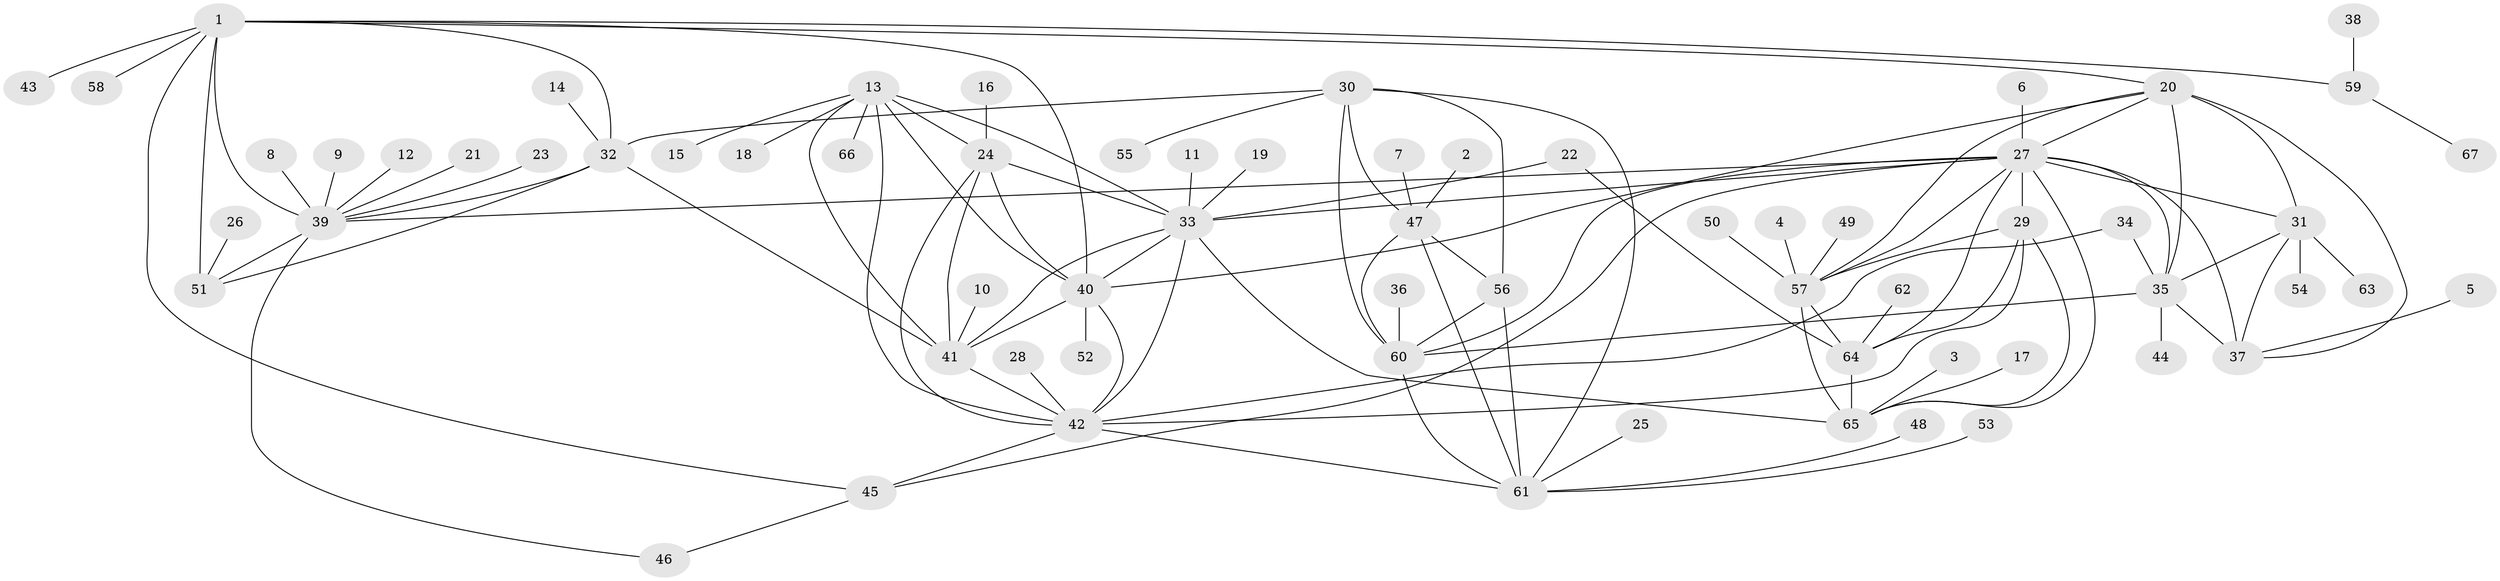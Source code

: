 // original degree distribution, {7: 0.022388059701492536, 5: 0.029850746268656716, 9: 0.03731343283582089, 14: 0.007462686567164179, 8: 0.05970149253731343, 10: 0.03731343283582089, 6: 0.014925373134328358, 12: 0.007462686567164179, 11: 0.022388059701492536, 1: 0.5970149253731343, 2: 0.12686567164179105, 3: 0.03731343283582089}
// Generated by graph-tools (version 1.1) at 2025/26/03/09/25 03:26:41]
// undirected, 67 vertices, 112 edges
graph export_dot {
graph [start="1"]
  node [color=gray90,style=filled];
  1;
  2;
  3;
  4;
  5;
  6;
  7;
  8;
  9;
  10;
  11;
  12;
  13;
  14;
  15;
  16;
  17;
  18;
  19;
  20;
  21;
  22;
  23;
  24;
  25;
  26;
  27;
  28;
  29;
  30;
  31;
  32;
  33;
  34;
  35;
  36;
  37;
  38;
  39;
  40;
  41;
  42;
  43;
  44;
  45;
  46;
  47;
  48;
  49;
  50;
  51;
  52;
  53;
  54;
  55;
  56;
  57;
  58;
  59;
  60;
  61;
  62;
  63;
  64;
  65;
  66;
  67;
  1 -- 20 [weight=1.0];
  1 -- 32 [weight=3.0];
  1 -- 39 [weight=3.0];
  1 -- 40 [weight=1.0];
  1 -- 43 [weight=1.0];
  1 -- 45 [weight=1.0];
  1 -- 51 [weight=3.0];
  1 -- 58 [weight=1.0];
  1 -- 59 [weight=1.0];
  2 -- 47 [weight=1.0];
  3 -- 65 [weight=1.0];
  4 -- 57 [weight=1.0];
  5 -- 37 [weight=1.0];
  6 -- 27 [weight=1.0];
  7 -- 47 [weight=1.0];
  8 -- 39 [weight=1.0];
  9 -- 39 [weight=1.0];
  10 -- 41 [weight=1.0];
  11 -- 33 [weight=1.0];
  12 -- 39 [weight=1.0];
  13 -- 15 [weight=1.0];
  13 -- 18 [weight=1.0];
  13 -- 24 [weight=1.0];
  13 -- 33 [weight=1.0];
  13 -- 40 [weight=1.0];
  13 -- 41 [weight=1.0];
  13 -- 42 [weight=1.0];
  13 -- 66 [weight=1.0];
  14 -- 32 [weight=1.0];
  16 -- 24 [weight=1.0];
  17 -- 65 [weight=1.0];
  19 -- 33 [weight=1.0];
  20 -- 27 [weight=1.0];
  20 -- 31 [weight=1.0];
  20 -- 35 [weight=2.0];
  20 -- 37 [weight=1.0];
  20 -- 40 [weight=1.0];
  20 -- 57 [weight=1.0];
  21 -- 39 [weight=1.0];
  22 -- 33 [weight=1.0];
  22 -- 64 [weight=1.0];
  23 -- 39 [weight=1.0];
  24 -- 33 [weight=1.0];
  24 -- 40 [weight=1.0];
  24 -- 41 [weight=1.0];
  24 -- 42 [weight=1.0];
  25 -- 61 [weight=1.0];
  26 -- 51 [weight=1.0];
  27 -- 29 [weight=1.0];
  27 -- 31 [weight=2.0];
  27 -- 33 [weight=1.0];
  27 -- 35 [weight=2.0];
  27 -- 37 [weight=1.0];
  27 -- 39 [weight=1.0];
  27 -- 45 [weight=1.0];
  27 -- 57 [weight=1.0];
  27 -- 60 [weight=1.0];
  27 -- 64 [weight=2.0];
  27 -- 65 [weight=1.0];
  28 -- 42 [weight=1.0];
  29 -- 42 [weight=1.0];
  29 -- 57 [weight=1.0];
  29 -- 64 [weight=2.0];
  29 -- 65 [weight=1.0];
  30 -- 32 [weight=1.0];
  30 -- 47 [weight=2.0];
  30 -- 55 [weight=1.0];
  30 -- 56 [weight=1.0];
  30 -- 60 [weight=1.0];
  30 -- 61 [weight=1.0];
  31 -- 35 [weight=2.0];
  31 -- 37 [weight=1.0];
  31 -- 54 [weight=1.0];
  31 -- 63 [weight=1.0];
  32 -- 39 [weight=1.0];
  32 -- 41 [weight=1.0];
  32 -- 51 [weight=1.0];
  33 -- 40 [weight=1.0];
  33 -- 41 [weight=1.0];
  33 -- 42 [weight=1.0];
  33 -- 65 [weight=1.0];
  34 -- 35 [weight=1.0];
  34 -- 42 [weight=1.0];
  35 -- 37 [weight=2.0];
  35 -- 44 [weight=1.0];
  35 -- 60 [weight=2.0];
  36 -- 60 [weight=1.0];
  38 -- 59 [weight=1.0];
  39 -- 46 [weight=1.0];
  39 -- 51 [weight=1.0];
  40 -- 41 [weight=1.0];
  40 -- 42 [weight=1.0];
  40 -- 52 [weight=1.0];
  41 -- 42 [weight=1.0];
  42 -- 45 [weight=1.0];
  42 -- 61 [weight=1.0];
  45 -- 46 [weight=1.0];
  47 -- 56 [weight=2.0];
  47 -- 60 [weight=2.0];
  47 -- 61 [weight=2.0];
  48 -- 61 [weight=1.0];
  49 -- 57 [weight=1.0];
  50 -- 57 [weight=1.0];
  53 -- 61 [weight=1.0];
  56 -- 60 [weight=1.0];
  56 -- 61 [weight=1.0];
  57 -- 64 [weight=2.0];
  57 -- 65 [weight=1.0];
  59 -- 67 [weight=1.0];
  60 -- 61 [weight=1.0];
  62 -- 64 [weight=1.0];
  64 -- 65 [weight=2.0];
}
